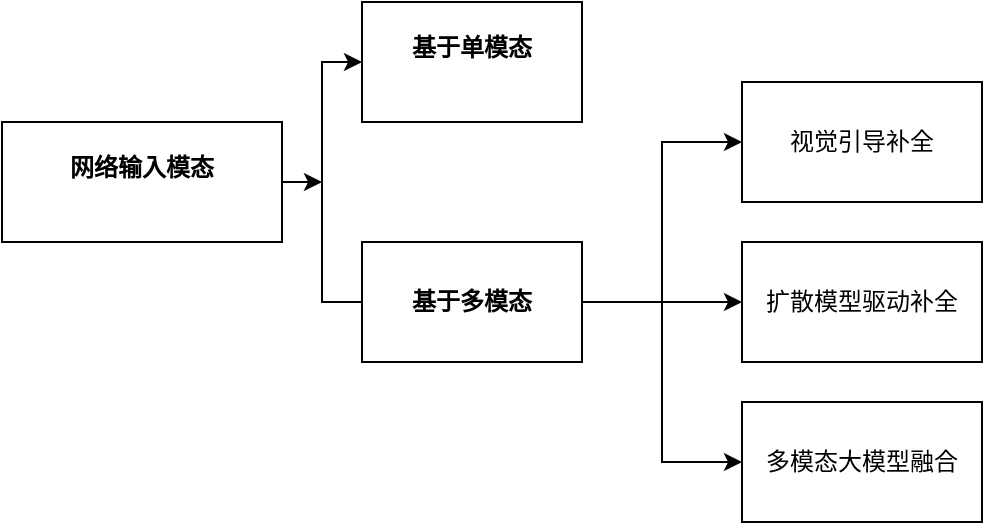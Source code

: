 <mxfile version="26.1.3">
  <diagram name="第 1 页" id="NADVvAgQR8t2dHGBR0uc">
    <mxGraphModel dx="2066" dy="1107" grid="1" gridSize="10" guides="1" tooltips="1" connect="1" arrows="1" fold="1" page="1" pageScale="1" pageWidth="827" pageHeight="1169" math="0" shadow="0">
      <root>
        <mxCell id="0" />
        <mxCell id="1" parent="0" />
        <mxCell id="9SA8shca4YkV5s7Sw7UC-16" style="edgeStyle=orthogonalEdgeStyle;rounded=0;orthogonalLoop=1;jettySize=auto;html=1;exitX=0;exitY=0.5;exitDx=0;exitDy=0;entryX=0;entryY=0.5;entryDx=0;entryDy=0;" edge="1" parent="1" source="9SA8shca4YkV5s7Sw7UC-14" target="9SA8shca4YkV5s7Sw7UC-13">
          <mxGeometry relative="1" as="geometry" />
        </mxCell>
        <mxCell id="9SA8shca4YkV5s7Sw7UC-17" style="edgeStyle=orthogonalEdgeStyle;rounded=0;orthogonalLoop=1;jettySize=auto;html=1;exitX=1;exitY=0.5;exitDx=0;exitDy=0;" edge="1" parent="1" source="9SA8shca4YkV5s7Sw7UC-12">
          <mxGeometry relative="1" as="geometry">
            <mxPoint x="180" y="290" as="targetPoint" />
          </mxGeometry>
        </mxCell>
        <mxCell id="9SA8shca4YkV5s7Sw7UC-12" value="&#xa;&lt;div class=&quot;lake-content&quot;&gt;&lt;strong&gt;&lt;span class=&quot;ne-text&quot;&gt;网络输入模态&lt;/span&gt;&lt;/strong&gt;&lt;/div&gt;&#xa;&#xa;" style="rounded=0;whiteSpace=wrap;html=1;" vertex="1" parent="1">
          <mxGeometry x="20" y="260" width="140" height="60" as="geometry" />
        </mxCell>
        <mxCell id="9SA8shca4YkV5s7Sw7UC-13" value="&#xa;&lt;div class=&quot;lake-content&quot;&gt;&lt;strong&gt;&lt;span class=&quot;ne-text&quot;&gt;基于单模态&lt;/span&gt;&lt;/strong&gt;&lt;/div&gt;&#xa;&#xa;" style="rounded=0;whiteSpace=wrap;html=1;" vertex="1" parent="1">
          <mxGeometry x="200" y="200" width="110" height="60" as="geometry" />
        </mxCell>
        <mxCell id="9SA8shca4YkV5s7Sw7UC-21" style="edgeStyle=orthogonalEdgeStyle;rounded=0;orthogonalLoop=1;jettySize=auto;html=1;exitX=1;exitY=0.5;exitDx=0;exitDy=0;entryX=0;entryY=0.5;entryDx=0;entryDy=0;" edge="1" parent="1" source="9SA8shca4YkV5s7Sw7UC-14" target="9SA8shca4YkV5s7Sw7UC-18">
          <mxGeometry relative="1" as="geometry" />
        </mxCell>
        <mxCell id="9SA8shca4YkV5s7Sw7UC-22" style="edgeStyle=orthogonalEdgeStyle;rounded=0;orthogonalLoop=1;jettySize=auto;html=1;exitX=1;exitY=0.5;exitDx=0;exitDy=0;" edge="1" parent="1" source="9SA8shca4YkV5s7Sw7UC-14" target="9SA8shca4YkV5s7Sw7UC-19">
          <mxGeometry relative="1" as="geometry" />
        </mxCell>
        <mxCell id="9SA8shca4YkV5s7Sw7UC-23" style="edgeStyle=orthogonalEdgeStyle;rounded=0;orthogonalLoop=1;jettySize=auto;html=1;exitX=1;exitY=0.5;exitDx=0;exitDy=0;entryX=0;entryY=0.5;entryDx=0;entryDy=0;" edge="1" parent="1" source="9SA8shca4YkV5s7Sw7UC-14" target="9SA8shca4YkV5s7Sw7UC-20">
          <mxGeometry relative="1" as="geometry" />
        </mxCell>
        <mxCell id="9SA8shca4YkV5s7Sw7UC-14" value="&lt;br&gt;&lt;div class=&quot;lake-content&quot;&gt;&lt;strong&gt;&lt;span class=&quot;ne-text&quot;&gt;基于多模态&lt;/span&gt;&lt;/strong&gt;&lt;/div&gt;&lt;div&gt;&lt;br/&gt;&lt;/div&gt;" style="rounded=0;whiteSpace=wrap;html=1;" vertex="1" parent="1">
          <mxGeometry x="200" y="320" width="110" height="60" as="geometry" />
        </mxCell>
        <mxCell id="9SA8shca4YkV5s7Sw7UC-18" value="&lt;div class=&quot;lake-content&quot;&gt;&lt;span class=&quot;ne-text&quot;&gt;视觉引导补全&lt;/span&gt;&lt;/div&gt;" style="rounded=0;whiteSpace=wrap;html=1;" vertex="1" parent="1">
          <mxGeometry x="390" y="240" width="120" height="60" as="geometry" />
        </mxCell>
        <mxCell id="9SA8shca4YkV5s7Sw7UC-19" value="&lt;div class=&quot;lake-content&quot;&gt;&lt;div class=&quot;lake-content&quot;&gt;&lt;span class=&quot;ne-text&quot;&gt;扩散模型驱动补全&lt;/span&gt;&lt;/div&gt;&lt;/div&gt;" style="rounded=0;whiteSpace=wrap;html=1;" vertex="1" parent="1">
          <mxGeometry x="390" y="320" width="120" height="60" as="geometry" />
        </mxCell>
        <mxCell id="9SA8shca4YkV5s7Sw7UC-20" value="&lt;div class=&quot;lake-content&quot;&gt;&lt;div class=&quot;lake-content&quot;&gt;&lt;span class=&quot;ne-text&quot;&gt;多模态大模型融合&lt;/span&gt;&lt;/div&gt;&lt;/div&gt;" style="rounded=0;whiteSpace=wrap;html=1;" vertex="1" parent="1">
          <mxGeometry x="390" y="400" width="120" height="60" as="geometry" />
        </mxCell>
      </root>
    </mxGraphModel>
  </diagram>
</mxfile>
